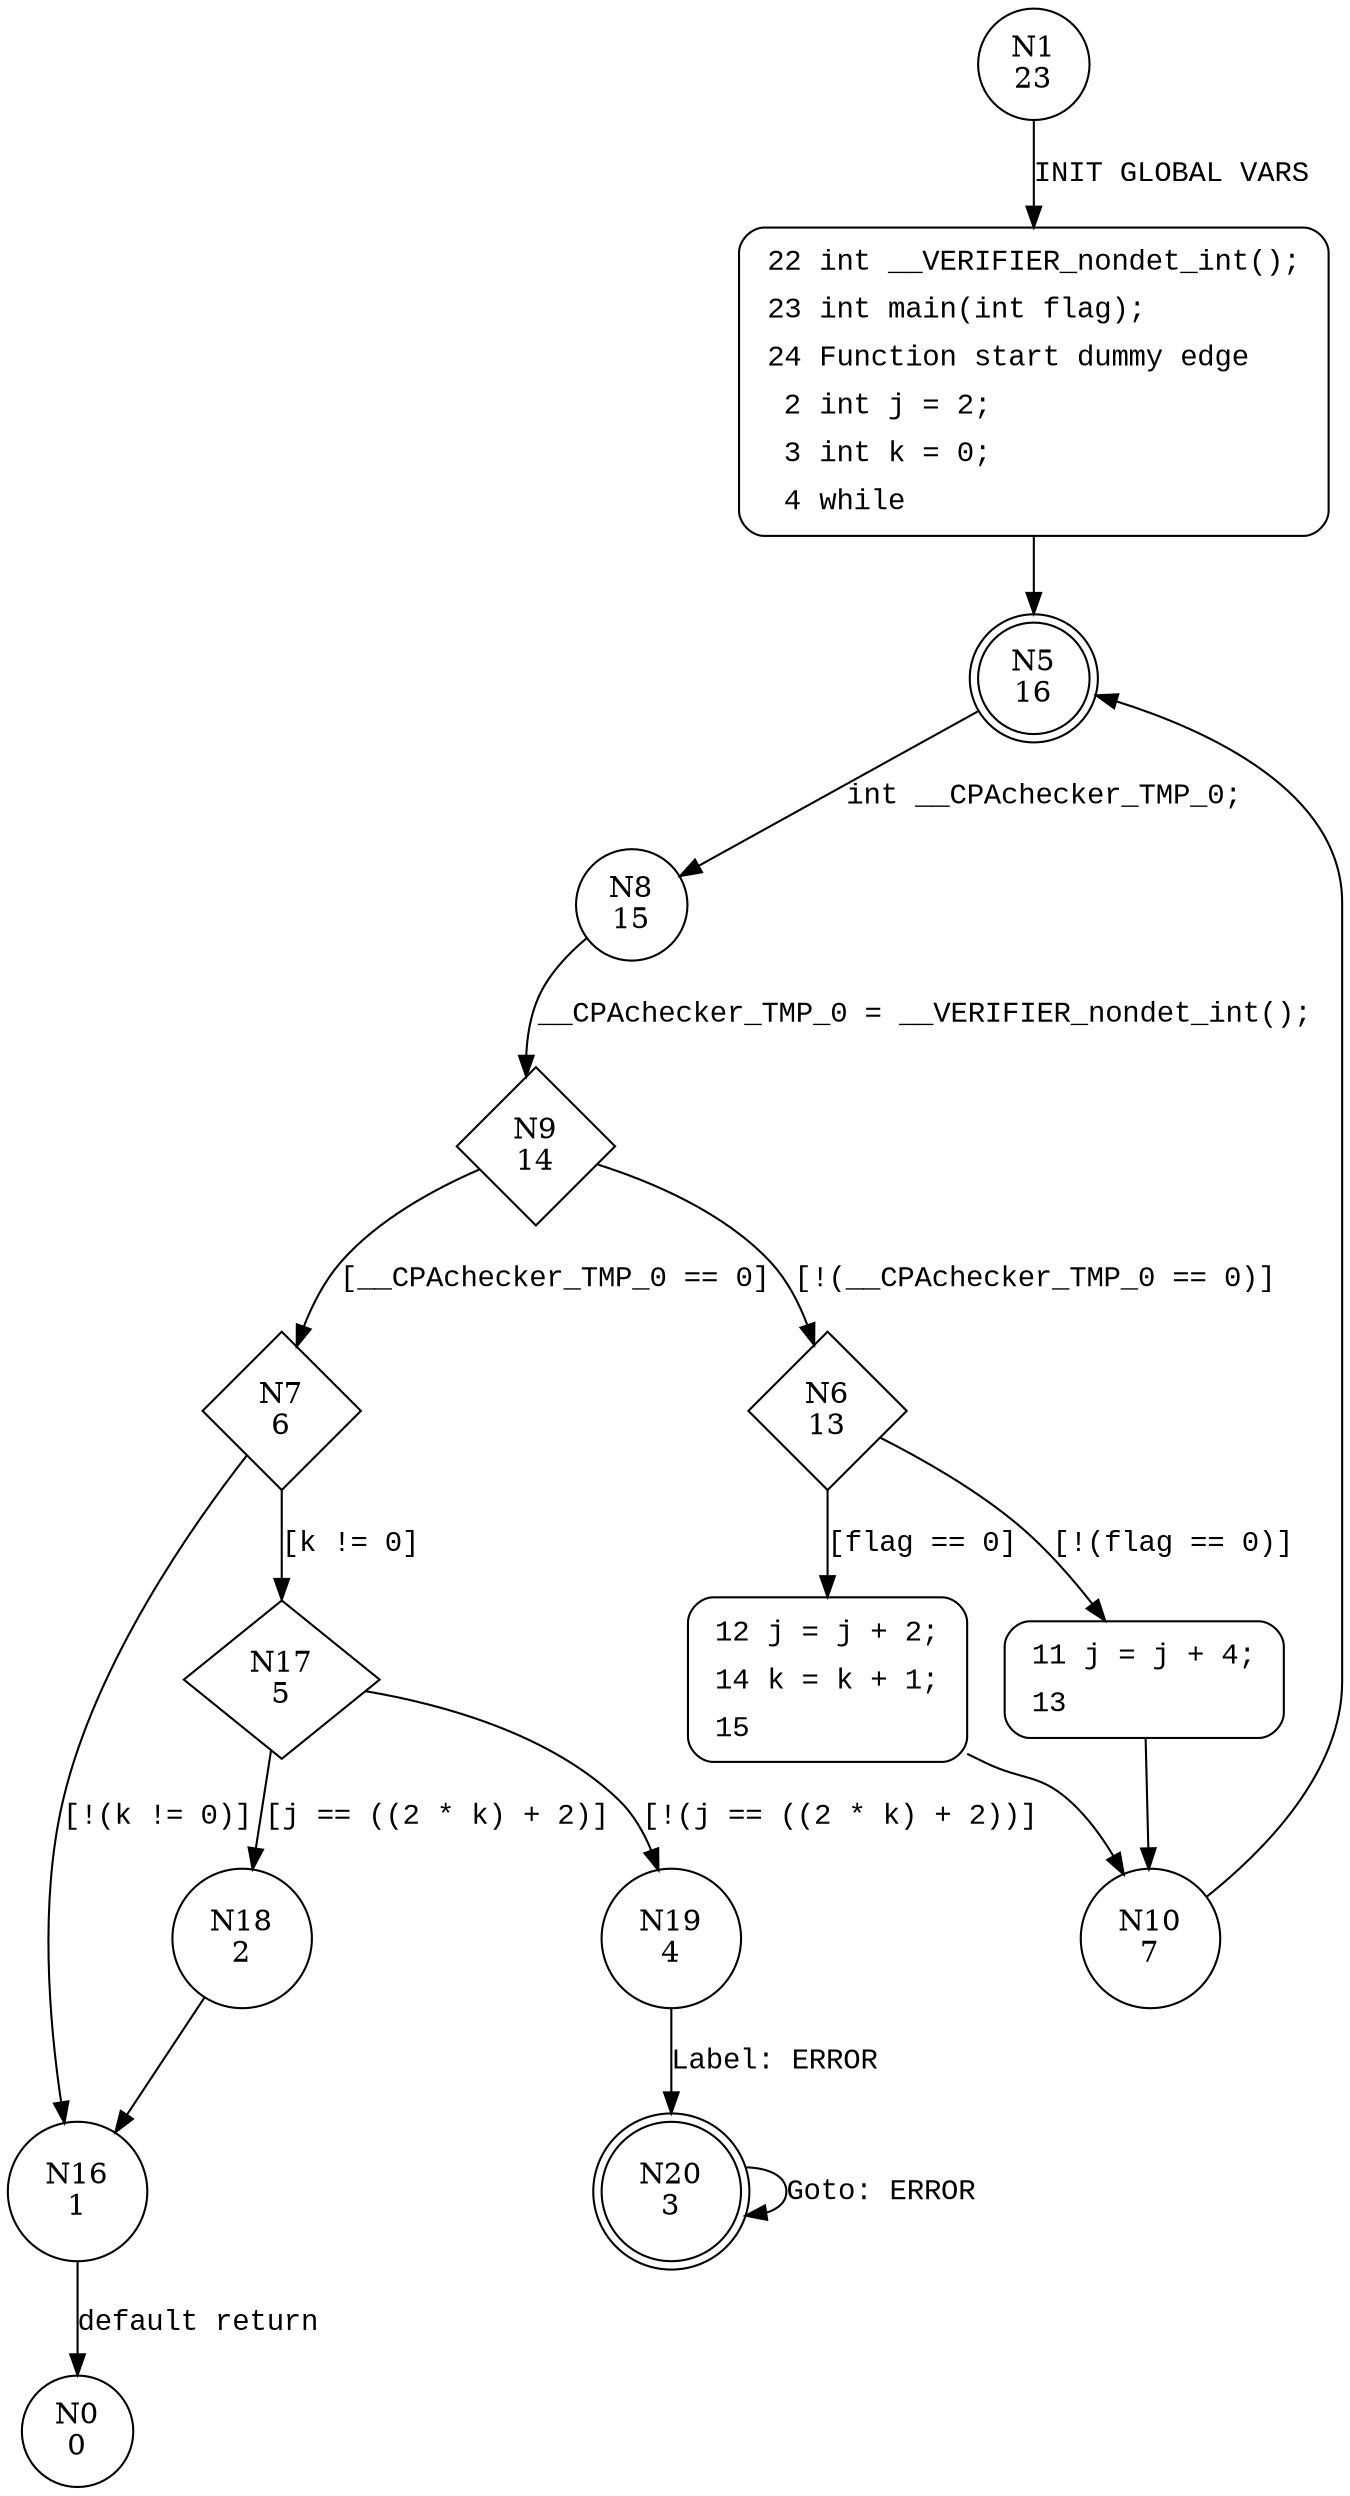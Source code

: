 digraph main {
1 [shape="circle" label="N1\n23"]
22 [shape="circle" label="N22\n22"]
5 [shape="doublecircle" label="N5\n16"]
8 [shape="circle" label="N8\n15"]
9 [shape="diamond" label="N9\n14"]
7 [shape="diamond" label="N7\n6"]
6 [shape="diamond" label="N6\n13"]
12 [shape="circle" label="N12\n10"]
11 [shape="circle" label="N11\n12"]
10 [shape="circle" label="N10\n7"]
17 [shape="diamond" label="N17\n5"]
16 [shape="circle" label="N16\n1"]
0 [shape="circle" label="N0\n0"]
18 [shape="circle" label="N18\n2"]
19 [shape="circle" label="N19\n4"]
20 [shape="doublecircle" label="N20\n3"]
22 [style="filled,bold" penwidth="1" fillcolor="white" fontname="Courier New" shape="Mrecord" label=<<table border="0" cellborder="0" cellpadding="3" bgcolor="white"><tr><td align="right">22</td><td align="left">int __VERIFIER_nondet_int();</td></tr><tr><td align="right">23</td><td align="left">int main(int flag);</td></tr><tr><td align="right">24</td><td align="left">Function start dummy edge</td></tr><tr><td align="right">2</td><td align="left">int j = 2;</td></tr><tr><td align="right">3</td><td align="left">int k = 0;</td></tr><tr><td align="right">4</td><td align="left">while</td></tr></table>>]
22 -> 5[label=""]
11 [style="filled,bold" penwidth="1" fillcolor="white" fontname="Courier New" shape="Mrecord" label=<<table border="0" cellborder="0" cellpadding="3" bgcolor="white"><tr><td align="right">11</td><td align="left">j = j + 4;</td></tr><tr><td align="right">13</td><td align="left"></td></tr></table>>]
11 -> 10[label=""]
12 [style="filled,bold" penwidth="1" fillcolor="white" fontname="Courier New" shape="Mrecord" label=<<table border="0" cellborder="0" cellpadding="3" bgcolor="white"><tr><td align="right">12</td><td align="left">j = j + 2;</td></tr><tr><td align="right">14</td><td align="left">k = k + 1;</td></tr><tr><td align="right">15</td><td align="left"></td></tr></table>>]
12 -> 10[label=""]
1 -> 22 [label="INIT GLOBAL VARS" fontname="Courier New"]
5 -> 8 [label="int __CPAchecker_TMP_0;" fontname="Courier New"]
9 -> 7 [label="[__CPAchecker_TMP_0 == 0]" fontname="Courier New"]
9 -> 6 [label="[!(__CPAchecker_TMP_0 == 0)]" fontname="Courier New"]
6 -> 12 [label="[flag == 0]" fontname="Courier New"]
6 -> 11 [label="[!(flag == 0)]" fontname="Courier New"]
10 -> 5 [label="" fontname="Courier New"]
7 -> 17 [label="[k != 0]" fontname="Courier New"]
7 -> 16 [label="[!(k != 0)]" fontname="Courier New"]
16 -> 0 [label="default return" fontname="Courier New"]
17 -> 18 [label="[j == ((2 * k) + 2)]" fontname="Courier New"]
17 -> 19 [label="[!(j == ((2 * k) + 2))]" fontname="Courier New"]
20 -> 20 [label="Goto: ERROR" fontname="Courier New"]
8 -> 9 [label="__CPAchecker_TMP_0 = __VERIFIER_nondet_int();" fontname="Courier New"]
19 -> 20 [label="Label: ERROR" fontname="Courier New"]
18 -> 16 [label="" fontname="Courier New"]
}